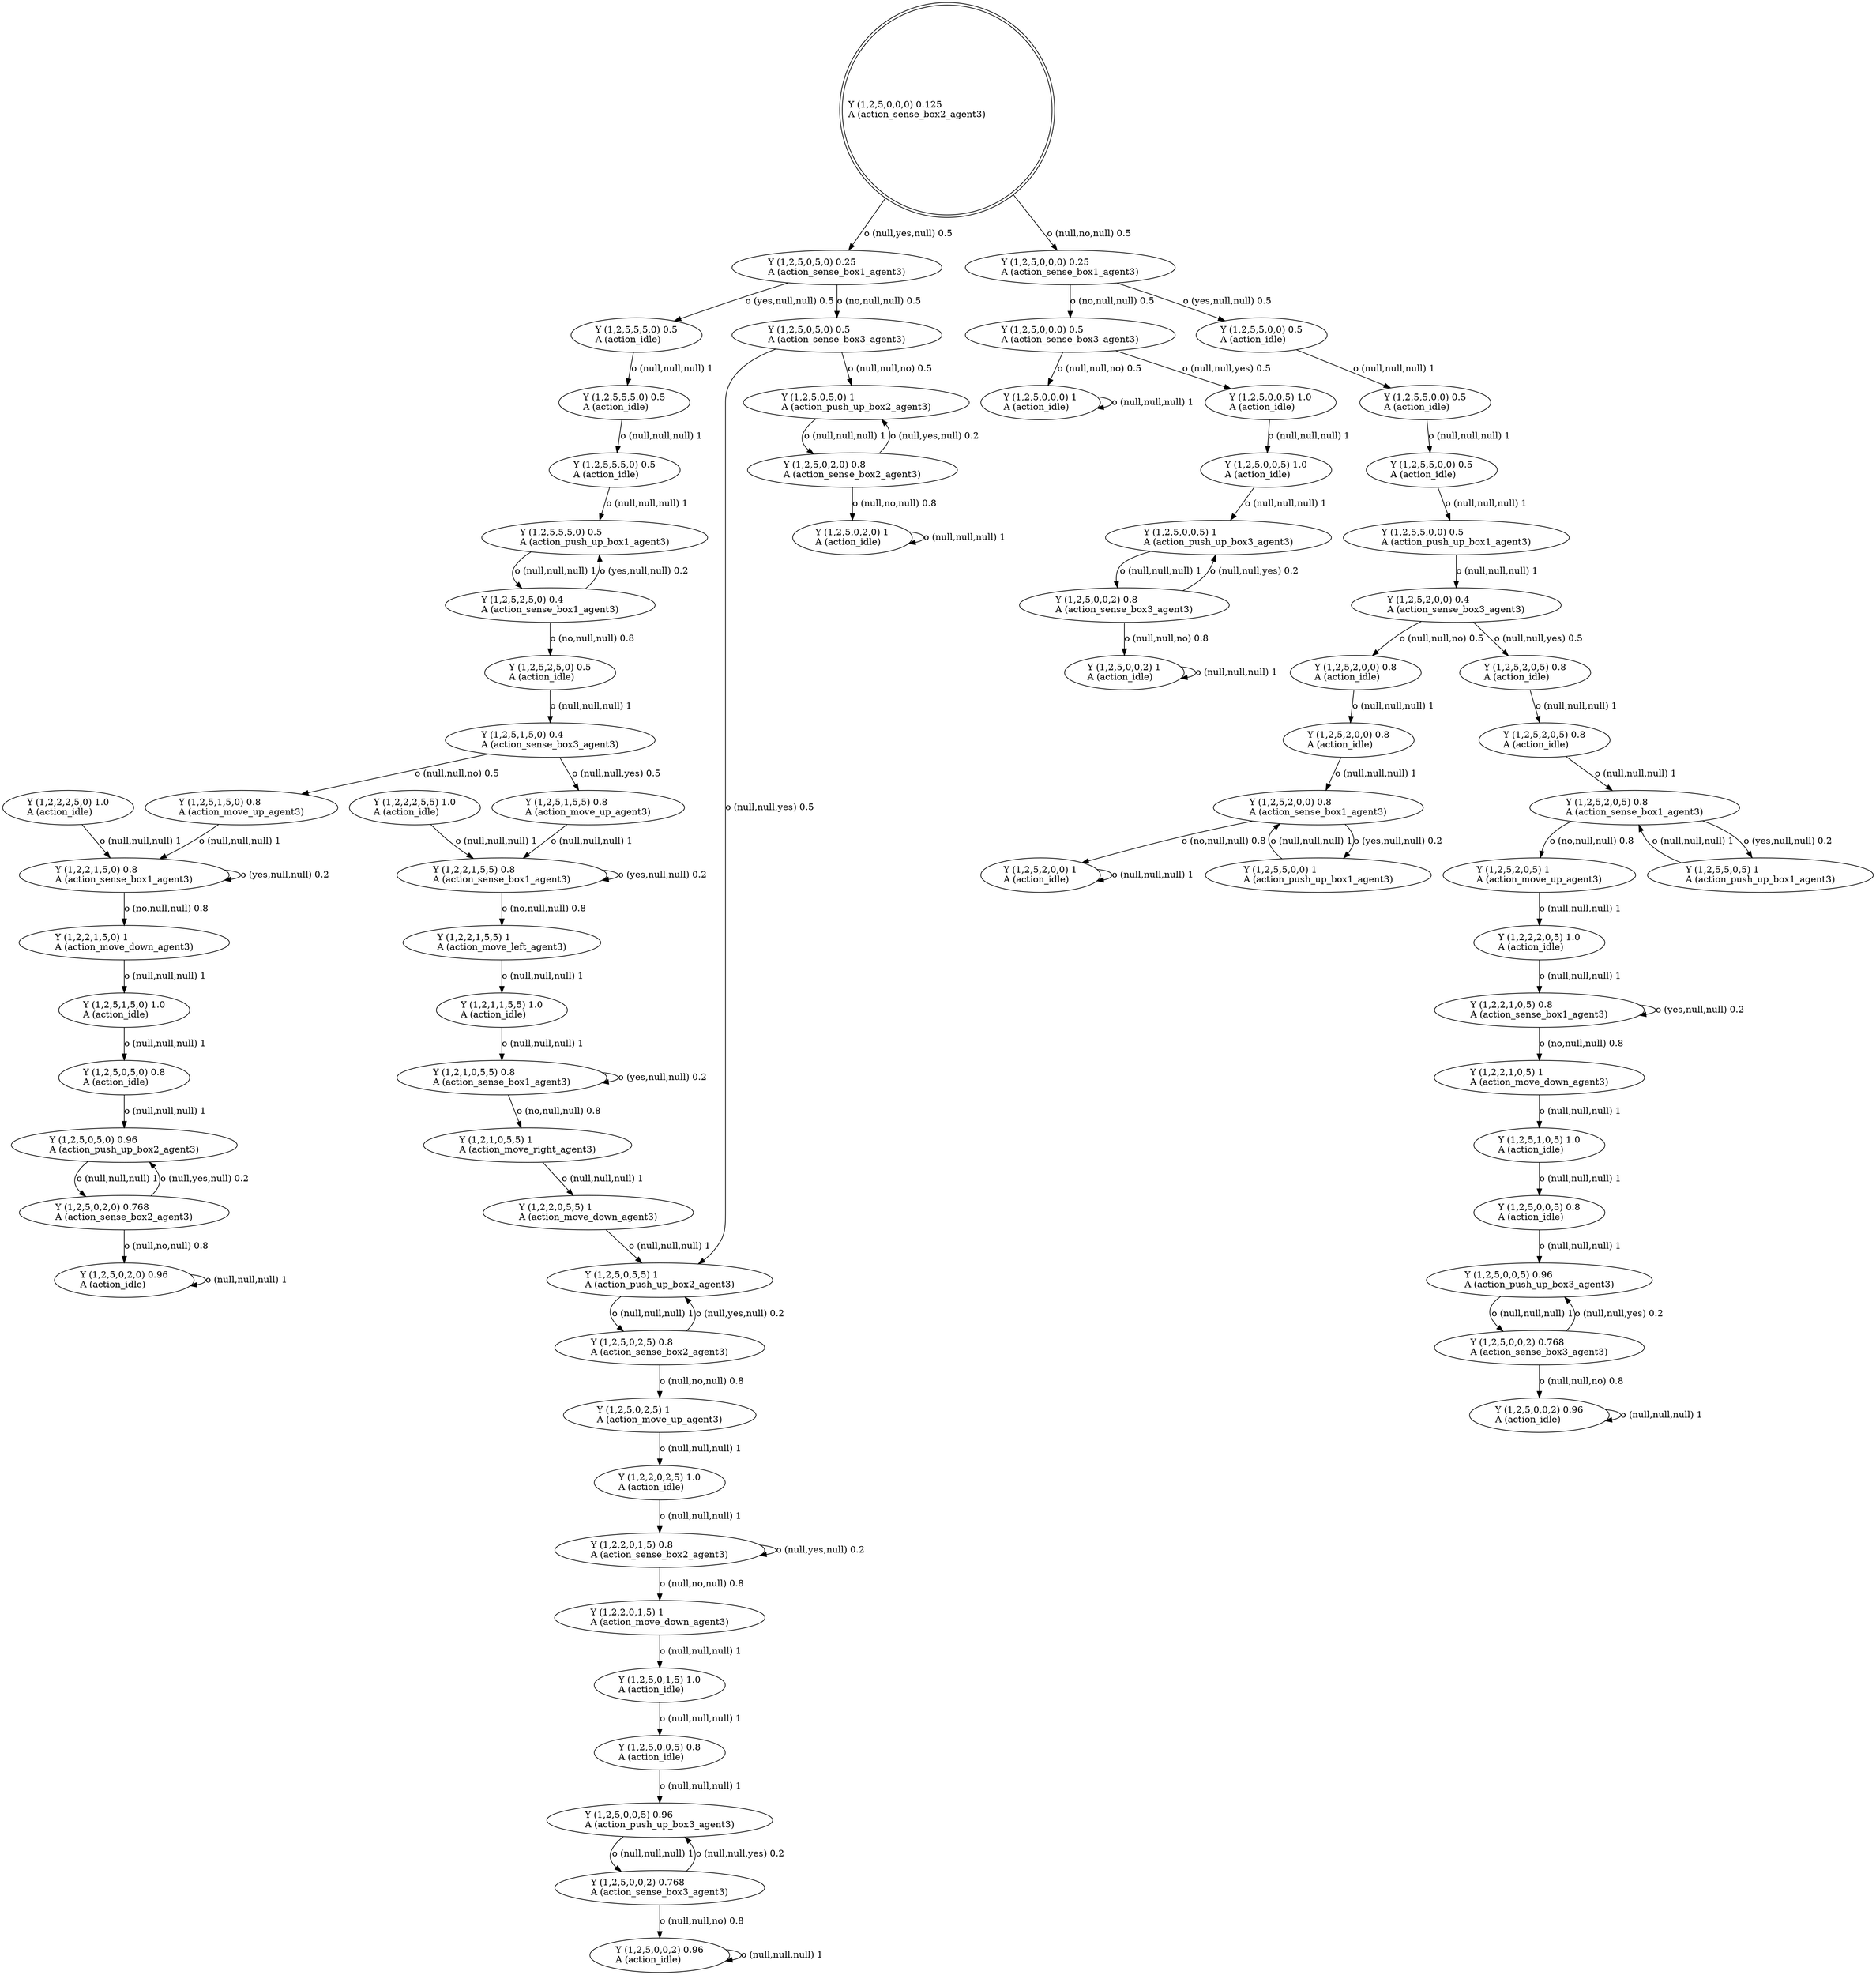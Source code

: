 digraph "G" {
root [label="Y (1,2,5,0,0,0) 0.125\lA (action_sense_box2_agent3)\l", labeljust="l", shape=doublecircle];
x0row340 [label="Y (1,2,5,0,2,0) 0.8\lA (action_sense_box2_agent3)\l"];
x0row344 [label="Y (1,2,5,0,2,0) 1\lA (action_idle)\l"];
x0row397 [label="Y (1,2,5,2,0,5) 1\lA (action_move_up_agent3)\l"];
x0row420 [label="Y (1,2,2,2,0,5) 1.0\lA (action_idle)\l"];
x0row250 [label="Y (1,2,2,1,5,0) 0.8\lA (action_sense_box1_agent3)\l"];
x0row255 [label="Y (1,2,2,2,5,0) 1.0\lA (action_idle)\l"];
x0row256 [label="Y (1,2,2,1,5,0) 1\lA (action_move_down_agent3)\l"];
x0row114 [label="Y (1,2,1,1,5,5) 1.0\lA (action_idle)\l"];
x0row119 [label="Y (1,2,1,0,5,5) 0.8\lA (action_sense_box1_agent3)\l"];
x0row126 [label="Y (1,2,1,0,5,5) 1\lA (action_move_right_agent3)\l"];
x0row362 [label="Y (1,2,5,5,0,0) 0.5\lA (action_push_up_box1_agent3)\l"];
x0row363 [label="Y (1,2,5,0,0,0) 0.5\lA (action_sense_box3_agent3)\l"];
x0row372 [label="Y (1,2,5,5,0,5) 1\lA (action_push_up_box1_agent3)\l"];
x0row373 [label="Y (1,2,5,5,0,0) 1\lA (action_push_up_box1_agent3)\l"];
x0row375 [label="Y (1,2,5,2,0,0) 0.4\lA (action_sense_box3_agent3)\l"];
x0row383 [label="Y (1,2,5,2,0,5) 0.8\lA (action_sense_box1_agent3)\l"];
x0row384 [label="Y (1,2,5,2,0,0) 0.8\lA (action_sense_box1_agent3)\l"];
x0row141 [label="Y (1,2,2,0,5,5) 1\lA (action_move_down_agent3)\l"];
x0row146 [label="Y (1,2,5,0,5,5) 1\lA (action_push_up_box2_agent3)\l"];
x0row153 [label="Y (1,2,5,0,2,5) 0.8\lA (action_sense_box2_agent3)\l"];
x0row276 [label="Y (1,2,5,1,5,0) 1.0\lA (action_idle)\l"];
x0row280 [label="Y (1,2,5,0,5,0) 0.8\lA (action_idle)\l"];
x0row288 [label="Y (1,2,5,0,5,0) 0.96\lA (action_push_up_box2_agent3)\l"];
x0row450 [label="Y (1,2,5,0,0,5) 0.8\lA (action_idle)\l"];
x0row458 [label="Y (1,2,5,0,0,5) 0.96\lA (action_push_up_box3_agent3)\l"];
x0row472 [label="Y (1,2,5,0,0,2) 0.768\lA (action_sense_box3_agent3)\l"];
x0row473 [label="Y (1,2,5,0,0,2) 0.96\lA (action_idle)\l"];
x0row535 [label="Y (1,2,5,0,0,2) 0.8\lA (action_sense_box3_agent3)\l"];
x0row536 [label="Y (1,2,5,0,0,2) 1\lA (action_idle)\l"];
x0row46 [label="Y (1,2,5,2,5,0) 0.5\lA (action_idle)\l"];
x0row68 [label="Y (1,2,5,1,5,0) 0.4\lA (action_sense_box3_agent3)\l"];
x0row69 [label="Y (1,2,5,1,5,5) 0.8\lA (action_move_up_agent3)\l"];
x0row70 [label="Y (1,2,5,1,5,0) 0.8\lA (action_move_up_agent3)\l"];
x0row214 [label="Y (1,2,5,0,0,5) 0.96\lA (action_push_up_box3_agent3)\l"];
x0row222 [label="Y (1,2,5,0,0,2) 0.768\lA (action_sense_box3_agent3)\l"];
x0row224 [label="Y (1,2,5,0,0,2) 0.96\lA (action_idle)\l"];
x0row196 [label="Y (1,2,5,0,1,5) 1.0\lA (action_idle)\l"];
x0row206 [label="Y (1,2,5,0,0,5) 0.8\lA (action_idle)\l"];
x0row158 [label="Y (1,2,5,0,2,5) 1\lA (action_move_up_agent3)\l"];
x0row171 [label="Y (1,2,2,0,2,5) 1.0\lA (action_idle)\l"];
x0row181 [label="Y (1,2,2,0,1,5) 0.8\lA (action_sense_box2_agent3)\l"];
x0row185 [label="Y (1,2,2,0,1,5) 1\lA (action_move_down_agent3)\l"];
x0row302 [label="Y (1,2,5,0,2,0) 0.768\lA (action_sense_box2_agent3)\l"];
x0row307 [label="Y (1,2,5,0,2,0) 0.96\lA (action_idle)\l"];
x0row323 [label="Y (1,2,5,0,5,0) 1\lA (action_push_up_box2_agent3)\l"];
x0row430 [label="Y (1,2,2,1,0,5) 0.8\lA (action_sense_box1_agent3)\l"];
x0row432 [label="Y (1,2,2,1,0,5) 1\lA (action_move_down_agent3)\l"];
x0row446 [label="Y (1,2,5,1,0,5) 1.0\lA (action_idle)\l"];
x0row494 [label="Y (1,2,5,2,0,0) 1\lA (action_idle)\l"];
x0row518 [label="Y (1,2,5,0,0,5) 1\lA (action_push_up_box3_agent3)\l"];
x0row519 [label="Y (1,2,5,0,0,0) 1\lA (action_idle)\l"];
x0row9 [label="Y (1,2,5,0,5,0) 0.25\lA (action_sense_box1_agent3)\l"];
x0row10 [label="Y (1,2,5,0,0,0) 0.25\lA (action_sense_box1_agent3)\l"];
x0row20 [label="Y (1,2,5,5,5,0) 0.5\lA (action_push_up_box1_agent3)\l"];
x0row21 [label="Y (1,2,5,0,5,0) 0.5\lA (action_sense_box3_agent3)\l"];
x0row34 [label="Y (1,2,5,2,5,0) 0.4\lA (action_sense_box1_agent3)\l"];
x0row88 [label="Y (1,2,2,1,5,5) 0.8\lA (action_sense_box1_agent3)\l"];
x0row94 [label="Y (1,2,2,2,5,5) 1.0\lA (action_idle)\l"];
x0row95 [label="Y (1,2,2,1,5,5) 1\lA (action_move_left_agent3)\l"];
x0row20_noop_0 [label="Y (1,2,5,5,5,0) 0.5\lA (action_idle)\l"];
x0row20_noop_1 [label="Y (1,2,5,5,5,0) 0.5\lA (action_idle)\l"];
x0row20_noop_2 [label="Y (1,2,5,5,5,0) 0.5\lA (action_idle)\l"];
x0row362_noop_0 [label="Y (1,2,5,5,0,0) 0.5\lA (action_idle)\l"];
x0row362_noop_1 [label="Y (1,2,5,5,0,0) 0.5\lA (action_idle)\l"];
x0row362_noop_2 [label="Y (1,2,5,5,0,0) 0.5\lA (action_idle)\l"];
x0row518_noop_0 [label="Y (1,2,5,0,0,5) 1.0\lA (action_idle)\l"];
x0row518_noop_1 [label="Y (1,2,5,0,0,5) 1.0\lA (action_idle)\l"];
x0row383_noop_0 [label="Y (1,2,5,2,0,5) 0.8\lA (action_idle)\l"];
x0row383_noop_1 [label="Y (1,2,5,2,0,5) 0.8\lA (action_idle)\l"];
x0row384_noop_0 [label="Y (1,2,5,2,0,0) 0.8\lA (action_idle)\l"];
x0row384_noop_1 [label="Y (1,2,5,2,0,0) 0.8\lA (action_idle)\l"];
root -> x0row9  [key=0, label="o (null,yes,null) 0.5\l"];
root -> x0row10  [key=0, label="o (null,no,null) 0.5\l"];
x0row340 -> x0row323  [key=0, label="o (null,yes,null) 0.2\l"];
x0row340 -> x0row344  [key=0, label="o (null,no,null) 0.8\l"];
x0row344 -> x0row344  [key=0, label="o (null,null,null) 1\l"];
x0row397 -> x0row420  [key=0, label="o (null,null,null) 1\l"];
x0row420 -> x0row430  [key=0, label="o (null,null,null) 1\l"];
x0row250 -> x0row256  [key=0, label="o (no,null,null) 0.8\l"];
x0row250 -> x0row250  [key=0, label="o (yes,null,null) 0.2\l"];
x0row255 -> x0row250  [key=0, label="o (null,null,null) 1\l"];
x0row256 -> x0row276  [key=0, label="o (null,null,null) 1\l"];
x0row114 -> x0row119  [key=0, label="o (null,null,null) 1\l"];
x0row119 -> x0row126  [key=0, label="o (no,null,null) 0.8\l"];
x0row119 -> x0row119  [key=0, label="o (yes,null,null) 0.2\l"];
x0row126 -> x0row141  [key=0, label="o (null,null,null) 1\l"];
x0row362 -> x0row375  [key=0, label="o (null,null,null) 1\l"];
x0row363 -> x0row519  [key=0, label="o (null,null,no) 0.5\l"];
x0row363 -> x0row518_noop_0  [key=0, label="o (null,null,yes) 0.5\l"];
x0row372 -> x0row383  [key=0, label="o (null,null,null) 1\l"];
x0row373 -> x0row384  [key=0, label="o (null,null,null) 1\l"];
x0row375 -> x0row383_noop_0  [key=0, label="o (null,null,yes) 0.5\l"];
x0row375 -> x0row384_noop_0  [key=0, label="o (null,null,no) 0.5\l"];
x0row383 -> x0row372  [key=0, label="o (yes,null,null) 0.2\l"];
x0row383 -> x0row397  [key=0, label="o (no,null,null) 0.8\l"];
x0row384 -> x0row373  [key=0, label="o (yes,null,null) 0.2\l"];
x0row384 -> x0row494  [key=0, label="o (no,null,null) 0.8\l"];
x0row141 -> x0row146  [key=0, label="o (null,null,null) 1\l"];
x0row146 -> x0row153  [key=0, label="o (null,null,null) 1\l"];
x0row153 -> x0row146  [key=0, label="o (null,yes,null) 0.2\l"];
x0row153 -> x0row158  [key=0, label="o (null,no,null) 0.8\l"];
x0row276 -> x0row280  [key=0, label="o (null,null,null) 1\l"];
x0row280 -> x0row288  [key=0, label="o (null,null,null) 1\l"];
x0row288 -> x0row302  [key=0, label="o (null,null,null) 1\l"];
x0row450 -> x0row458  [key=0, label="o (null,null,null) 1\l"];
x0row458 -> x0row472  [key=0, label="o (null,null,null) 1\l"];
x0row472 -> x0row458  [key=0, label="o (null,null,yes) 0.2\l"];
x0row472 -> x0row473  [key=0, label="o (null,null,no) 0.8\l"];
x0row473 -> x0row473  [key=0, label="o (null,null,null) 1\l"];
x0row535 -> x0row518  [key=0, label="o (null,null,yes) 0.2\l"];
x0row535 -> x0row536  [key=0, label="o (null,null,no) 0.8\l"];
x0row536 -> x0row536  [key=0, label="o (null,null,null) 1\l"];
x0row46 -> x0row68  [key=0, label="o (null,null,null) 1\l"];
x0row68 -> x0row69  [key=0, label="o (null,null,yes) 0.5\l"];
x0row68 -> x0row70  [key=0, label="o (null,null,no) 0.5\l"];
x0row69 -> x0row88  [key=0, label="o (null,null,null) 1\l"];
x0row70 -> x0row250  [key=0, label="o (null,null,null) 1\l"];
x0row214 -> x0row222  [key=0, label="o (null,null,null) 1\l"];
x0row222 -> x0row214  [key=0, label="o (null,null,yes) 0.2\l"];
x0row222 -> x0row224  [key=0, label="o (null,null,no) 0.8\l"];
x0row224 -> x0row224  [key=0, label="o (null,null,null) 1\l"];
x0row196 -> x0row206  [key=0, label="o (null,null,null) 1\l"];
x0row206 -> x0row214  [key=0, label="o (null,null,null) 1\l"];
x0row158 -> x0row171  [key=0, label="o (null,null,null) 1\l"];
x0row171 -> x0row181  [key=0, label="o (null,null,null) 1\l"];
x0row181 -> x0row185  [key=0, label="o (null,no,null) 0.8\l"];
x0row181 -> x0row181  [key=0, label="o (null,yes,null) 0.2\l"];
x0row185 -> x0row196  [key=0, label="o (null,null,null) 1\l"];
x0row302 -> x0row288  [key=0, label="o (null,yes,null) 0.2\l"];
x0row302 -> x0row307  [key=0, label="o (null,no,null) 0.8\l"];
x0row307 -> x0row307  [key=0, label="o (null,null,null) 1\l"];
x0row323 -> x0row340  [key=0, label="o (null,null,null) 1\l"];
x0row430 -> x0row432  [key=0, label="o (no,null,null) 0.8\l"];
x0row430 -> x0row430  [key=0, label="o (yes,null,null) 0.2\l"];
x0row432 -> x0row446  [key=0, label="o (null,null,null) 1\l"];
x0row446 -> x0row450  [key=0, label="o (null,null,null) 1\l"];
x0row494 -> x0row494  [key=0, label="o (null,null,null) 1\l"];
x0row518 -> x0row535  [key=0, label="o (null,null,null) 1\l"];
x0row519 -> x0row519  [key=0, label="o (null,null,null) 1\l"];
x0row9 -> x0row21  [key=0, label="o (no,null,null) 0.5\l"];
x0row9 -> x0row20_noop_0  [key=0, label="o (yes,null,null) 0.5\l"];
x0row10 -> x0row363  [key=0, label="o (no,null,null) 0.5\l"];
x0row10 -> x0row362_noop_0  [key=0, label="o (yes,null,null) 0.5\l"];
x0row20 -> x0row34  [key=0, label="o (null,null,null) 1\l"];
x0row21 -> x0row146  [key=0, label="o (null,null,yes) 0.5\l"];
x0row21 -> x0row323  [key=0, label="o (null,null,no) 0.5\l"];
x0row34 -> x0row20  [key=0, label="o (yes,null,null) 0.2\l"];
x0row34 -> x0row46  [key=0, label="o (no,null,null) 0.8\l"];
x0row88 -> x0row95  [key=0, label="o (no,null,null) 0.8\l"];
x0row88 -> x0row88  [key=0, label="o (yes,null,null) 0.2\l"];
x0row94 -> x0row88  [key=0, label="o (null,null,null) 1\l"];
x0row95 -> x0row114  [key=0, label="o (null,null,null) 1\l"];
x0row20_noop_0 -> x0row20_noop_1  [key=0, label="o (null,null,null) 1\l"];
x0row20_noop_1 -> x0row20_noop_2  [key=0, label="o (null,null,null) 1\l"];
x0row20_noop_2 -> x0row20  [key=0, label="o (null,null,null) 1\l"];
x0row362_noop_0 -> x0row362_noop_1  [key=0, label="o (null,null,null) 1\l"];
x0row362_noop_1 -> x0row362_noop_2  [key=0, label="o (null,null,null) 1\l"];
x0row362_noop_2 -> x0row362  [key=0, label="o (null,null,null) 1\l"];
x0row518_noop_0 -> x0row518_noop_1  [key=0, label="o (null,null,null) 1\l"];
x0row518_noop_1 -> x0row518  [key=0, label="o (null,null,null) 1\l"];
x0row383_noop_0 -> x0row383_noop_1  [key=0, label="o (null,null,null) 1\l"];
x0row383_noop_1 -> x0row383  [key=0, label="o (null,null,null) 1\l"];
x0row384_noop_0 -> x0row384_noop_1  [key=0, label="o (null,null,null) 1\l"];
x0row384_noop_1 -> x0row384  [key=0, label="o (null,null,null) 1\l"];
}
